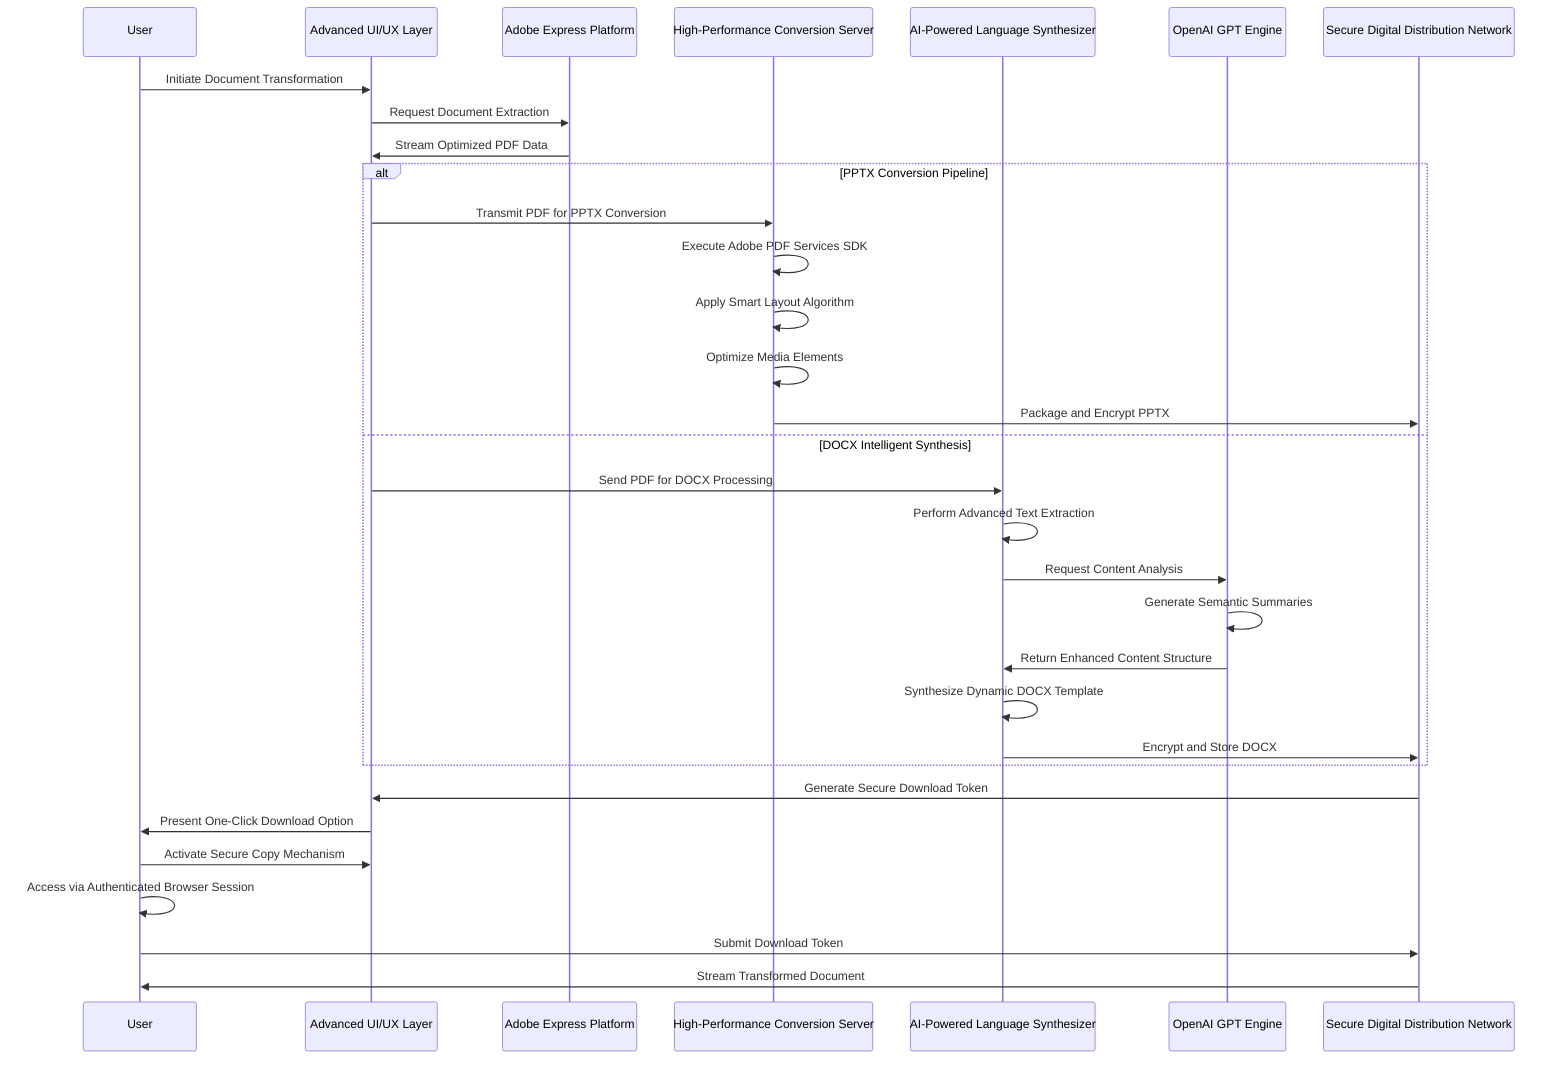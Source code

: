 sequenceDiagram
    participant User
    participant AUIX as Advanced UI/UX Layer
    participant AEP as Adobe Express Platform
    participant HPCS as High-Performance Conversion Server
    participant AILS as AI-Powered Language Synthesizer
    participant OAIGPT as OpenAI GPT Engine
    participant SDDN as Secure Digital Distribution Network

    User->>AUIX: Initiate Document Transformation
    AUIX->>AEP: Request Document Extraction
    AEP->>AUIX: Stream Optimized PDF Data

    alt PPTX Conversion Pipeline
        AUIX->>HPCS: Transmit PDF for PPTX Conversion
        HPCS->>HPCS: Execute Adobe PDF Services SDK
        HPCS->>HPCS: Apply Smart Layout Algorithm
        HPCS->>HPCS: Optimize Media Elements
        HPCS->>SDDN: Package and Encrypt PPTX
    else DOCX Intelligent Synthesis
        AUIX->>AILS: Send PDF for DOCX Processing
        AILS->>AILS: Perform Advanced Text Extraction
        AILS->>OAIGPT: Request Content Analysis
        OAIGPT->>OAIGPT: Generate Semantic Summaries
        OAIGPT->>AILS: Return Enhanced Content Structure
        AILS->>AILS: Synthesize Dynamic DOCX Template
        AILS->>SDDN: Encrypt and Store DOCX
    end

    SDDN->>AUIX: Generate Secure Download Token
    AUIX->>User: Present One-Click Download Option
    User->>AUIX: Activate Secure Copy Mechanism
    User->>User: Access via Authenticated Browser Session
    User->>SDDN: Submit Download Token
    SDDN->>User: Stream Transformed Document